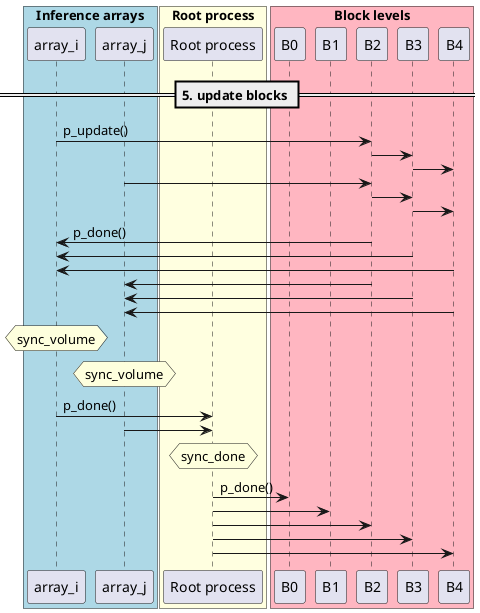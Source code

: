    @startuml

   box "Inference arrays" #LightBlue
   participant array_i as a0
   participant array_j as a2
   end box

   box "Root process" #LightYellow
   participant "Root process" as root
   end box

   box "Block levels" #LightPink
   participant "B0" as b0
   participant "B1" as b1
   participant "B2" as b2
   participant "B3" as b3
   participant "B4" as b4
   end box

  == 5. update blocks ==

   a0 -> b2 : p_update()
   b2 -> b3
   b3 -> b4

   a2 -> b2
   b2 -> b3
   b3 -> b4

   b2 ->   a0 : p_done()
   b3 ->   a0
   b4 ->   a0

   b2  ->   a2
   b3  ->   a2
   b4  ->   a2

   hnote over a0 : sync_volume
   hnote over a2 : sync_volume

   a0 -> root : p_done()
   a2 -> root

   hnote over root : sync_done

   root -> b0 : p_done()
   root -> b1
   root -> b2
   root -> b3
   root -> b4

   deactivate a0
   deactivate a2

@enduml